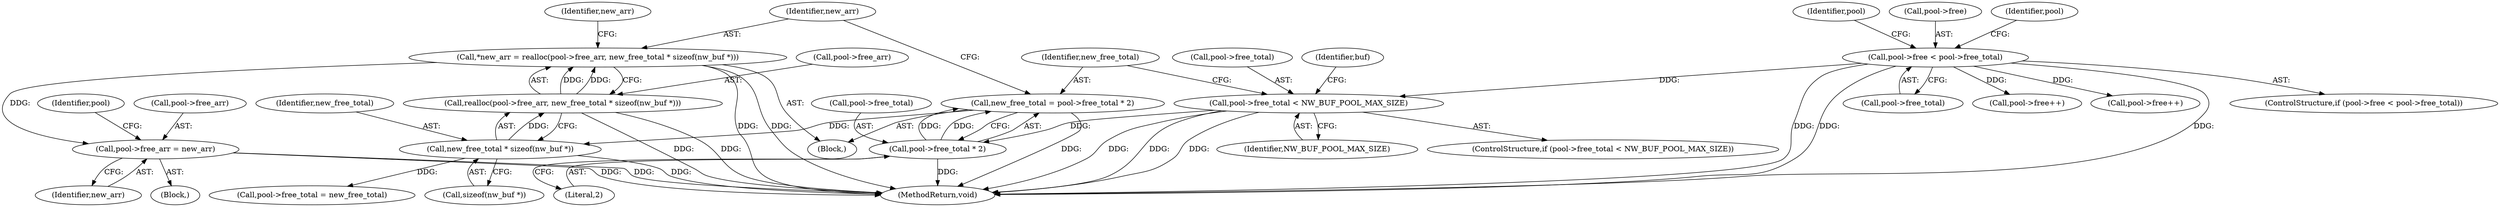digraph "0_viabtc_exchange_server_4a7c27bfe98f409623d4d857894d017ff0672cc9#diff-515c81af848352583bff286d6224875f@API" {
"1000158" [label="(Call,pool->free_arr = new_arr)"];
"1000140" [label="(Call,*new_arr = realloc(pool->free_arr, new_free_total * sizeof(nw_buf *)))"];
"1000142" [label="(Call,realloc(pool->free_arr, new_free_total * sizeof(nw_buf *)))"];
"1000146" [label="(Call,new_free_total * sizeof(nw_buf *))"];
"1000132" [label="(Call,new_free_total = pool->free_total * 2)"];
"1000134" [label="(Call,pool->free_total * 2)"];
"1000125" [label="(Call,pool->free_total < NW_BUF_POOL_MAX_SIZE)"];
"1000105" [label="(Call,pool->free < pool->free_total)"];
"1000166" [label="(Identifier,pool)"];
"1000126" [label="(Call,pool->free_total)"];
"1000151" [label="(Identifier,new_arr)"];
"1000143" [label="(Call,pool->free_arr)"];
"1000130" [label="(Block,)"];
"1000180" [label="(Identifier,buf)"];
"1000104" [label="(ControlStructure,if (pool->free < pool->free_total))"];
"1000141" [label="(Identifier,new_arr)"];
"1000109" [label="(Call,pool->free_total)"];
"1000140" [label="(Call,*new_arr = realloc(pool->free_arr, new_free_total * sizeof(nw_buf *)))"];
"1000142" [label="(Call,realloc(pool->free_arr, new_free_total * sizeof(nw_buf *)))"];
"1000118" [label="(Call,pool->free++)"];
"1000148" [label="(Call,sizeof(nw_buf *))"];
"1000135" [label="(Call,pool->free_total)"];
"1000147" [label="(Identifier,new_free_total)"];
"1000138" [label="(Literal,2)"];
"1000146" [label="(Call,new_free_total * sizeof(nw_buf *))"];
"1000124" [label="(ControlStructure,if (pool->free_total < NW_BUF_POOL_MAX_SIZE))"];
"1000129" [label="(Identifier,NW_BUF_POOL_MAX_SIZE)"];
"1000153" [label="(Call,pool->free_total = new_free_total)"];
"1000133" [label="(Identifier,new_free_total)"];
"1000159" [label="(Call,pool->free_arr)"];
"1000125" [label="(Call,pool->free_total < NW_BUF_POOL_MAX_SIZE)"];
"1000162" [label="(Identifier,new_arr)"];
"1000127" [label="(Identifier,pool)"];
"1000168" [label="(Call,pool->free++)"];
"1000106" [label="(Call,pool->free)"];
"1000116" [label="(Identifier,pool)"];
"1000134" [label="(Call,pool->free_total * 2)"];
"1000152" [label="(Block,)"];
"1000132" [label="(Call,new_free_total = pool->free_total * 2)"];
"1000105" [label="(Call,pool->free < pool->free_total)"];
"1000158" [label="(Call,pool->free_arr = new_arr)"];
"1000181" [label="(MethodReturn,void)"];
"1000158" -> "1000152"  [label="AST: "];
"1000158" -> "1000162"  [label="CFG: "];
"1000159" -> "1000158"  [label="AST: "];
"1000162" -> "1000158"  [label="AST: "];
"1000166" -> "1000158"  [label="CFG: "];
"1000158" -> "1000181"  [label="DDG: "];
"1000158" -> "1000181"  [label="DDG: "];
"1000140" -> "1000158"  [label="DDG: "];
"1000140" -> "1000130"  [label="AST: "];
"1000140" -> "1000142"  [label="CFG: "];
"1000141" -> "1000140"  [label="AST: "];
"1000142" -> "1000140"  [label="AST: "];
"1000151" -> "1000140"  [label="CFG: "];
"1000140" -> "1000181"  [label="DDG: "];
"1000140" -> "1000181"  [label="DDG: "];
"1000142" -> "1000140"  [label="DDG: "];
"1000142" -> "1000140"  [label="DDG: "];
"1000142" -> "1000146"  [label="CFG: "];
"1000143" -> "1000142"  [label="AST: "];
"1000146" -> "1000142"  [label="AST: "];
"1000142" -> "1000181"  [label="DDG: "];
"1000142" -> "1000181"  [label="DDG: "];
"1000146" -> "1000142"  [label="DDG: "];
"1000146" -> "1000148"  [label="CFG: "];
"1000147" -> "1000146"  [label="AST: "];
"1000148" -> "1000146"  [label="AST: "];
"1000146" -> "1000181"  [label="DDG: "];
"1000132" -> "1000146"  [label="DDG: "];
"1000146" -> "1000153"  [label="DDG: "];
"1000132" -> "1000130"  [label="AST: "];
"1000132" -> "1000134"  [label="CFG: "];
"1000133" -> "1000132"  [label="AST: "];
"1000134" -> "1000132"  [label="AST: "];
"1000141" -> "1000132"  [label="CFG: "];
"1000132" -> "1000181"  [label="DDG: "];
"1000134" -> "1000132"  [label="DDG: "];
"1000134" -> "1000132"  [label="DDG: "];
"1000134" -> "1000138"  [label="CFG: "];
"1000135" -> "1000134"  [label="AST: "];
"1000138" -> "1000134"  [label="AST: "];
"1000134" -> "1000181"  [label="DDG: "];
"1000125" -> "1000134"  [label="DDG: "];
"1000125" -> "1000124"  [label="AST: "];
"1000125" -> "1000129"  [label="CFG: "];
"1000126" -> "1000125"  [label="AST: "];
"1000129" -> "1000125"  [label="AST: "];
"1000133" -> "1000125"  [label="CFG: "];
"1000180" -> "1000125"  [label="CFG: "];
"1000125" -> "1000181"  [label="DDG: "];
"1000125" -> "1000181"  [label="DDG: "];
"1000125" -> "1000181"  [label="DDG: "];
"1000105" -> "1000125"  [label="DDG: "];
"1000105" -> "1000104"  [label="AST: "];
"1000105" -> "1000109"  [label="CFG: "];
"1000106" -> "1000105"  [label="AST: "];
"1000109" -> "1000105"  [label="AST: "];
"1000116" -> "1000105"  [label="CFG: "];
"1000127" -> "1000105"  [label="CFG: "];
"1000105" -> "1000181"  [label="DDG: "];
"1000105" -> "1000181"  [label="DDG: "];
"1000105" -> "1000181"  [label="DDG: "];
"1000105" -> "1000118"  [label="DDG: "];
"1000105" -> "1000168"  [label="DDG: "];
}
